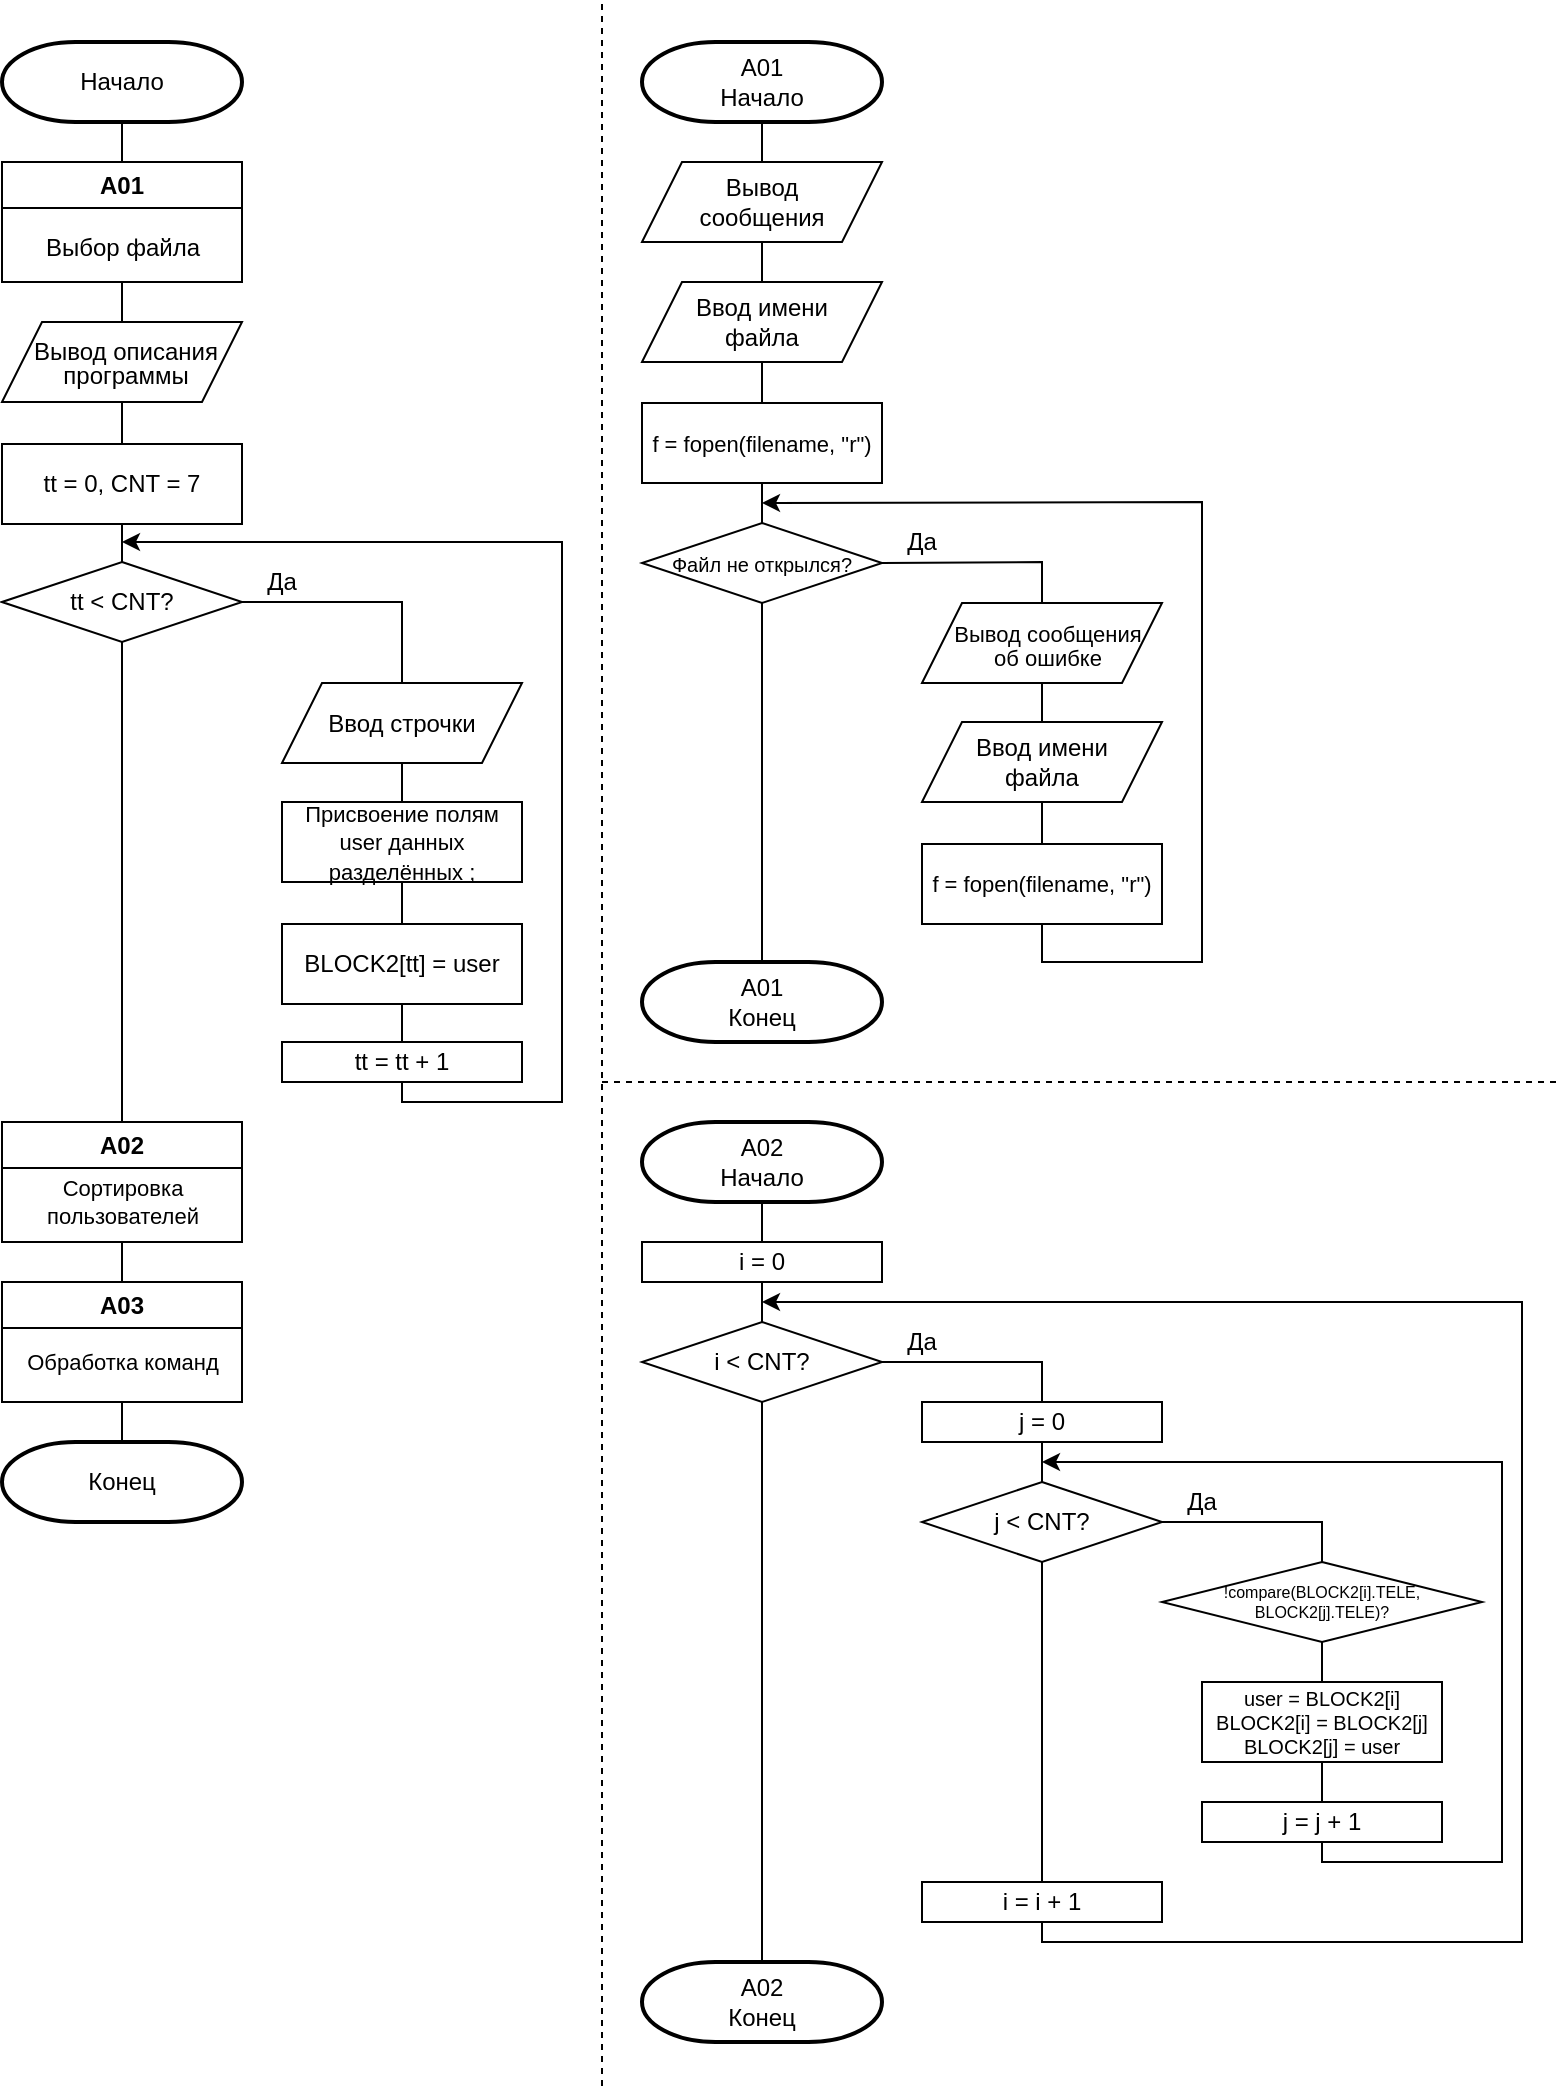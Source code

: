 <mxfile version="23.1.5" type="github" pages="2">
  <diagram id="C5RBs43oDa-KdzZeNtuy" name="Main+A01+A02">
    <mxGraphModel dx="1122" dy="656" grid="1" gridSize="10" guides="1" tooltips="1" connect="1" arrows="1" fold="1" page="1" pageScale="1" pageWidth="827" pageHeight="1169" math="0" shadow="0">
      <root>
        <mxCell id="WIyWlLk6GJQsqaUBKTNV-0" />
        <mxCell id="WIyWlLk6GJQsqaUBKTNV-1" parent="WIyWlLk6GJQsqaUBKTNV-0" />
        <mxCell id="7qvsYo9a1J3gUp_0PV7V-0" value="A01&lt;br&gt;Начало" style="strokeWidth=2;html=1;shape=mxgraph.flowchart.terminator;whiteSpace=wrap;" parent="WIyWlLk6GJQsqaUBKTNV-1" vertex="1">
          <mxGeometry x="360" y="40" width="120" height="40" as="geometry" />
        </mxCell>
        <mxCell id="7qvsYo9a1J3gUp_0PV7V-1" value="Ввод имени файла" style="shape=parallelogram;perimeter=parallelogramPerimeter;whiteSpace=wrap;html=1;fixedSize=1;spacingLeft=10;spacingRight=10;" parent="WIyWlLk6GJQsqaUBKTNV-1" vertex="1">
          <mxGeometry x="360" y="160" width="120" height="40" as="geometry" />
        </mxCell>
        <mxCell id="7qvsYo9a1J3gUp_0PV7V-2" value="f = fopen(filename, &quot;r&quot;)" style="rounded=0;whiteSpace=wrap;html=1;fontSize=11;" parent="WIyWlLk6GJQsqaUBKTNV-1" vertex="1">
          <mxGeometry x="360" y="220.5" width="120" height="40" as="geometry" />
        </mxCell>
        <mxCell id="7qvsYo9a1J3gUp_0PV7V-3" value="Файл не открылся?" style="strokeWidth=1;html=1;shape=mxgraph.flowchart.decision;whiteSpace=wrap;fontSize=10;" parent="WIyWlLk6GJQsqaUBKTNV-1" vertex="1">
          <mxGeometry x="360" y="280.5" width="120" height="40" as="geometry" />
        </mxCell>
        <mxCell id="7qvsYo9a1J3gUp_0PV7V-4" value="" style="endArrow=none;html=1;rounded=0;exitX=0.5;exitY=0;exitDx=0;exitDy=0;entryX=0.5;entryY=1;entryDx=0;entryDy=0;" parent="WIyWlLk6GJQsqaUBKTNV-1" source="7qvsYo9a1J3gUp_0PV7V-2" target="7qvsYo9a1J3gUp_0PV7V-1" edge="1">
          <mxGeometry width="50" height="50" relative="1" as="geometry">
            <mxPoint x="540" y="265" as="sourcePoint" />
            <mxPoint x="490" y="215" as="targetPoint" />
          </mxGeometry>
        </mxCell>
        <mxCell id="7qvsYo9a1J3gUp_0PV7V-5" value="" style="endArrow=none;html=1;rounded=0;entryX=0.5;entryY=1;entryDx=0;entryDy=0;exitX=0.5;exitY=0;exitDx=0;exitDy=0;exitPerimeter=0;" parent="WIyWlLk6GJQsqaUBKTNV-1" source="7qvsYo9a1J3gUp_0PV7V-3" target="7qvsYo9a1J3gUp_0PV7V-2" edge="1">
          <mxGeometry width="50" height="50" relative="1" as="geometry">
            <mxPoint x="520" y="315" as="sourcePoint" />
            <mxPoint x="520" y="275" as="targetPoint" />
          </mxGeometry>
        </mxCell>
        <mxCell id="7qvsYo9a1J3gUp_0PV7V-6" value="&lt;p style=&quot;line-height: 100%;&quot;&gt;&lt;font style=&quot;font-size: 11px;&quot;&gt;Вывод сообщения об ошибке&lt;/font&gt;&lt;/p&gt;" style="shape=parallelogram;perimeter=parallelogramPerimeter;whiteSpace=wrap;html=1;fixedSize=1;spacingLeft=14;spacingRight=8;" parent="WIyWlLk6GJQsqaUBKTNV-1" vertex="1">
          <mxGeometry x="500" y="320.5" width="120" height="40" as="geometry" />
        </mxCell>
        <mxCell id="7qvsYo9a1J3gUp_0PV7V-7" value="" style="endArrow=none;html=1;rounded=0;entryX=1;entryY=0.5;entryDx=0;entryDy=0;entryPerimeter=0;exitX=0.5;exitY=0;exitDx=0;exitDy=0;" parent="WIyWlLk6GJQsqaUBKTNV-1" source="7qvsYo9a1J3gUp_0PV7V-6" target="7qvsYo9a1J3gUp_0PV7V-3" edge="1">
          <mxGeometry width="50" height="50" relative="1" as="geometry">
            <mxPoint x="530" y="300.5" as="sourcePoint" />
            <mxPoint x="530" y="260.5" as="targetPoint" />
            <Array as="points">
              <mxPoint x="560" y="300" />
            </Array>
          </mxGeometry>
        </mxCell>
        <mxCell id="7qvsYo9a1J3gUp_0PV7V-8" value="Да" style="text;html=1;strokeColor=none;fillColor=none;align=center;verticalAlign=middle;whiteSpace=wrap;rounded=0;" parent="WIyWlLk6GJQsqaUBKTNV-1" vertex="1">
          <mxGeometry x="470" y="274.5" width="60" height="30" as="geometry" />
        </mxCell>
        <mxCell id="7qvsYo9a1J3gUp_0PV7V-9" value="Ввод имени файла" style="shape=parallelogram;perimeter=parallelogramPerimeter;whiteSpace=wrap;html=1;fixedSize=1;spacingLeft=10;spacingRight=10;" parent="WIyWlLk6GJQsqaUBKTNV-1" vertex="1">
          <mxGeometry x="500" y="380" width="120" height="40" as="geometry" />
        </mxCell>
        <mxCell id="7qvsYo9a1J3gUp_0PV7V-10" value="f = fopen(filename, &quot;r&quot;)" style="rounded=0;whiteSpace=wrap;html=1;fontSize=11;" parent="WIyWlLk6GJQsqaUBKTNV-1" vertex="1">
          <mxGeometry x="500" y="441" width="120" height="40" as="geometry" />
        </mxCell>
        <mxCell id="7qvsYo9a1J3gUp_0PV7V-11" value="" style="endArrow=none;html=1;rounded=0;entryX=0.5;entryY=1;entryDx=0;entryDy=0;exitX=0.5;exitY=0;exitDx=0;exitDy=0;" parent="WIyWlLk6GJQsqaUBKTNV-1" source="7qvsYo9a1J3gUp_0PV7V-10" target="7qvsYo9a1J3gUp_0PV7V-9" edge="1">
          <mxGeometry width="50" height="50" relative="1" as="geometry">
            <mxPoint x="680" y="450.5" as="sourcePoint" />
            <mxPoint x="680" y="410.5" as="targetPoint" />
          </mxGeometry>
        </mxCell>
        <mxCell id="7qvsYo9a1J3gUp_0PV7V-12" value="" style="endArrow=none;html=1;rounded=0;entryX=0.5;entryY=1;entryDx=0;entryDy=0;exitX=0.5;exitY=0;exitDx=0;exitDy=0;" parent="WIyWlLk6GJQsqaUBKTNV-1" source="7qvsYo9a1J3gUp_0PV7V-9" target="7qvsYo9a1J3gUp_0PV7V-6" edge="1">
          <mxGeometry width="50" height="50" relative="1" as="geometry">
            <mxPoint x="430" y="410.5" as="sourcePoint" />
            <mxPoint x="430" y="370.5" as="targetPoint" />
          </mxGeometry>
        </mxCell>
        <mxCell id="7qvsYo9a1J3gUp_0PV7V-13" value="" style="endArrow=none;html=1;rounded=0;entryX=0.5;entryY=1;entryDx=0;entryDy=0;startArrow=classic;startFill=1;" parent="WIyWlLk6GJQsqaUBKTNV-1" target="7qvsYo9a1J3gUp_0PV7V-10" edge="1">
          <mxGeometry width="50" height="50" relative="1" as="geometry">
            <mxPoint x="420" y="270.5" as="sourcePoint" />
            <mxPoint x="580" y="520.5" as="targetPoint" />
            <Array as="points">
              <mxPoint x="640" y="270" />
              <mxPoint x="640" y="500" />
              <mxPoint x="560" y="500" />
            </Array>
          </mxGeometry>
        </mxCell>
        <mxCell id="7qvsYo9a1J3gUp_0PV7V-14" value="Вывод сообщения" style="shape=parallelogram;perimeter=parallelogramPerimeter;whiteSpace=wrap;html=1;fixedSize=1;spacingLeft=10;spacingRight=10;" parent="WIyWlLk6GJQsqaUBKTNV-1" vertex="1">
          <mxGeometry x="360" y="100" width="120" height="40" as="geometry" />
        </mxCell>
        <mxCell id="7qvsYo9a1J3gUp_0PV7V-15" value="" style="endArrow=none;html=1;rounded=0;entryX=0.5;entryY=1;entryDx=0;entryDy=0;exitX=0.5;exitY=0;exitDx=0;exitDy=0;" parent="WIyWlLk6GJQsqaUBKTNV-1" source="7qvsYo9a1J3gUp_0PV7V-1" target="7qvsYo9a1J3gUp_0PV7V-14" edge="1">
          <mxGeometry width="50" height="50" relative="1" as="geometry">
            <mxPoint x="530" y="180" as="sourcePoint" />
            <mxPoint x="530" y="140" as="targetPoint" />
          </mxGeometry>
        </mxCell>
        <mxCell id="7qvsYo9a1J3gUp_0PV7V-16" value="" style="endArrow=none;html=1;rounded=0;entryX=0.5;entryY=1;entryDx=0;entryDy=0;entryPerimeter=0;exitX=0.5;exitY=0;exitDx=0;exitDy=0;" parent="WIyWlLk6GJQsqaUBKTNV-1" source="7qvsYo9a1J3gUp_0PV7V-14" target="7qvsYo9a1J3gUp_0PV7V-0" edge="1">
          <mxGeometry width="50" height="50" relative="1" as="geometry">
            <mxPoint x="270" y="140" as="sourcePoint" />
            <mxPoint x="270" y="100" as="targetPoint" />
          </mxGeometry>
        </mxCell>
        <mxCell id="7qvsYo9a1J3gUp_0PV7V-17" value="A01&lt;br&gt;Конец" style="strokeWidth=2;html=1;shape=mxgraph.flowchart.terminator;whiteSpace=wrap;" parent="WIyWlLk6GJQsqaUBKTNV-1" vertex="1">
          <mxGeometry x="360" y="500" width="120" height="40" as="geometry" />
        </mxCell>
        <mxCell id="7qvsYo9a1J3gUp_0PV7V-18" value="" style="endArrow=none;html=1;rounded=0;entryX=0.5;entryY=1;entryDx=0;entryDy=0;entryPerimeter=0;exitX=0.5;exitY=0;exitDx=0;exitDy=0;exitPerimeter=0;" parent="WIyWlLk6GJQsqaUBKTNV-1" source="7qvsYo9a1J3gUp_0PV7V-17" target="7qvsYo9a1J3gUp_0PV7V-3" edge="1">
          <mxGeometry width="50" height="50" relative="1" as="geometry">
            <mxPoint x="370" y="420" as="sourcePoint" />
            <mxPoint x="370" y="380" as="targetPoint" />
          </mxGeometry>
        </mxCell>
        <mxCell id="7qvsYo9a1J3gUp_0PV7V-19" value="Начало" style="strokeWidth=2;html=1;shape=mxgraph.flowchart.terminator;whiteSpace=wrap;" parent="WIyWlLk6GJQsqaUBKTNV-1" vertex="1">
          <mxGeometry x="40" y="40" width="120" height="40" as="geometry" />
        </mxCell>
        <mxCell id="7qvsYo9a1J3gUp_0PV7V-20" value="A01" style="swimlane;whiteSpace=wrap;html=1;" parent="WIyWlLk6GJQsqaUBKTNV-1" vertex="1">
          <mxGeometry x="40" y="100" width="120" height="60" as="geometry" />
        </mxCell>
        <mxCell id="7qvsYo9a1J3gUp_0PV7V-21" value="Выбор файла" style="text;html=1;align=center;verticalAlign=middle;resizable=0;points=[];autosize=1;strokeColor=none;fillColor=none;" parent="7qvsYo9a1J3gUp_0PV7V-20" vertex="1">
          <mxGeometry x="10" y="28" width="100" height="30" as="geometry" />
        </mxCell>
        <mxCell id="7qvsYo9a1J3gUp_0PV7V-22" value="&lt;p style=&quot;line-height: 100%;&quot;&gt;&lt;font style=&quot;font-size: 12px;&quot;&gt;Вывод описания программы&lt;/font&gt;&lt;/p&gt;" style="shape=parallelogram;perimeter=parallelogramPerimeter;whiteSpace=wrap;html=1;fixedSize=1;spacingLeft=4;" parent="WIyWlLk6GJQsqaUBKTNV-1" vertex="1">
          <mxGeometry x="40" y="180" width="120" height="40" as="geometry" />
        </mxCell>
        <mxCell id="7qvsYo9a1J3gUp_0PV7V-23" value="tt = 0, CNT = 7" style="rounded=0;whiteSpace=wrap;html=1;" parent="WIyWlLk6GJQsqaUBKTNV-1" vertex="1">
          <mxGeometry x="40" y="241" width="120" height="40" as="geometry" />
        </mxCell>
        <mxCell id="7qvsYo9a1J3gUp_0PV7V-24" value="tt &amp;lt; CNT?" style="strokeWidth=1;html=1;shape=mxgraph.flowchart.decision;whiteSpace=wrap;" parent="WIyWlLk6GJQsqaUBKTNV-1" vertex="1">
          <mxGeometry x="40" y="300" width="120" height="40" as="geometry" />
        </mxCell>
        <mxCell id="7qvsYo9a1J3gUp_0PV7V-25" value="Ввод строчки" style="shape=parallelogram;perimeter=parallelogramPerimeter;whiteSpace=wrap;html=1;fixedSize=1;" parent="WIyWlLk6GJQsqaUBKTNV-1" vertex="1">
          <mxGeometry x="180" y="360.5" width="120" height="40" as="geometry" />
        </mxCell>
        <mxCell id="7qvsYo9a1J3gUp_0PV7V-26" value="&lt;font style=&quot;font-size: 11px;&quot;&gt;Присвоение полям user данных разделённых ;&lt;/font&gt;" style="rounded=0;whiteSpace=wrap;html=1;" parent="WIyWlLk6GJQsqaUBKTNV-1" vertex="1">
          <mxGeometry x="180" y="420" width="120" height="40" as="geometry" />
        </mxCell>
        <mxCell id="7qvsYo9a1J3gUp_0PV7V-27" value="BLOCK2[tt] = user" style="rounded=0;whiteSpace=wrap;html=1;" parent="WIyWlLk6GJQsqaUBKTNV-1" vertex="1">
          <mxGeometry x="180" y="481" width="120" height="40" as="geometry" />
        </mxCell>
        <mxCell id="7qvsYo9a1J3gUp_0PV7V-28" value="A02" style="swimlane;whiteSpace=wrap;html=1;" parent="WIyWlLk6GJQsqaUBKTNV-1" vertex="1">
          <mxGeometry x="40" y="580" width="120" height="60" as="geometry" />
        </mxCell>
        <mxCell id="7qvsYo9a1J3gUp_0PV7V-29" value="Сортировка&lt;br&gt;пользователей" style="text;html=1;align=center;verticalAlign=middle;resizable=0;points=[];autosize=1;strokeColor=none;fillColor=none;fontSize=11;" parent="7qvsYo9a1J3gUp_0PV7V-28" vertex="1">
          <mxGeometry x="10" y="20" width="100" height="40" as="geometry" />
        </mxCell>
        <mxCell id="7qvsYo9a1J3gUp_0PV7V-30" value="A02&lt;br&gt;Начало" style="strokeWidth=2;html=1;shape=mxgraph.flowchart.terminator;whiteSpace=wrap;" parent="WIyWlLk6GJQsqaUBKTNV-1" vertex="1">
          <mxGeometry x="360" y="580" width="120" height="40" as="geometry" />
        </mxCell>
        <mxCell id="7qvsYo9a1J3gUp_0PV7V-31" value="i = 0" style="rounded=0;whiteSpace=wrap;html=1;" parent="WIyWlLk6GJQsqaUBKTNV-1" vertex="1">
          <mxGeometry x="360" y="640" width="120" height="20" as="geometry" />
        </mxCell>
        <mxCell id="7qvsYo9a1J3gUp_0PV7V-32" value="i &amp;lt; CNT?" style="strokeWidth=1;html=1;shape=mxgraph.flowchart.decision;whiteSpace=wrap;" parent="WIyWlLk6GJQsqaUBKTNV-1" vertex="1">
          <mxGeometry x="360" y="680" width="120" height="40" as="geometry" />
        </mxCell>
        <mxCell id="7qvsYo9a1J3gUp_0PV7V-33" value="j = 0" style="rounded=0;whiteSpace=wrap;html=1;" parent="WIyWlLk6GJQsqaUBKTNV-1" vertex="1">
          <mxGeometry x="500" y="720" width="120" height="20" as="geometry" />
        </mxCell>
        <mxCell id="7qvsYo9a1J3gUp_0PV7V-34" value="j &amp;lt; CNT?" style="strokeWidth=1;html=1;shape=mxgraph.flowchart.decision;whiteSpace=wrap;" parent="WIyWlLk6GJQsqaUBKTNV-1" vertex="1">
          <mxGeometry x="500" y="760" width="120" height="40" as="geometry" />
        </mxCell>
        <mxCell id="7qvsYo9a1J3gUp_0PV7V-35" value="!compare(BLOCK2[i].TELE, BLOCK2[j].TELE)?" style="strokeWidth=1;html=1;shape=mxgraph.flowchart.decision;whiteSpace=wrap;fontSize=8;" parent="WIyWlLk6GJQsqaUBKTNV-1" vertex="1">
          <mxGeometry x="620" y="800" width="160" height="40" as="geometry" />
        </mxCell>
        <mxCell id="7qvsYo9a1J3gUp_0PV7V-36" value="user = BLOCK2[i]&lt;br style=&quot;font-size: 10px;&quot;&gt;BLOCK2[i] = BLOCK2[j]&lt;br style=&quot;font-size: 10px;&quot;&gt;BLOCK2[j] = user" style="rounded=0;whiteSpace=wrap;html=1;fontSize=10;" parent="WIyWlLk6GJQsqaUBKTNV-1" vertex="1">
          <mxGeometry x="640" y="860" width="120" height="40" as="geometry" />
        </mxCell>
        <mxCell id="7qvsYo9a1J3gUp_0PV7V-37" value="A02&lt;br&gt;Конец" style="strokeWidth=2;html=1;shape=mxgraph.flowchart.terminator;whiteSpace=wrap;" parent="WIyWlLk6GJQsqaUBKTNV-1" vertex="1">
          <mxGeometry x="360" y="1000" width="120" height="40" as="geometry" />
        </mxCell>
        <mxCell id="7qvsYo9a1J3gUp_0PV7V-38" value="" style="endArrow=none;html=1;rounded=0;entryX=0.5;entryY=1;entryDx=0;entryDy=0;entryPerimeter=0;exitX=0.5;exitY=0;exitDx=0;exitDy=0;" parent="WIyWlLk6GJQsqaUBKTNV-1" source="7qvsYo9a1J3gUp_0PV7V-31" target="7qvsYo9a1J3gUp_0PV7V-30" edge="1">
          <mxGeometry width="50" height="50" relative="1" as="geometry">
            <mxPoint x="260" y="800" as="sourcePoint" />
            <mxPoint x="260" y="760" as="targetPoint" />
          </mxGeometry>
        </mxCell>
        <mxCell id="7qvsYo9a1J3gUp_0PV7V-39" value="" style="endArrow=none;html=1;rounded=0;entryX=0.5;entryY=1;entryDx=0;entryDy=0;exitX=0.5;exitY=0;exitDx=0;exitDy=0;exitPerimeter=0;" parent="WIyWlLk6GJQsqaUBKTNV-1" source="7qvsYo9a1J3gUp_0PV7V-32" target="7qvsYo9a1J3gUp_0PV7V-31" edge="1">
          <mxGeometry width="50" height="50" relative="1" as="geometry">
            <mxPoint x="470" y="710" as="sourcePoint" />
            <mxPoint x="470" y="670" as="targetPoint" />
          </mxGeometry>
        </mxCell>
        <mxCell id="7qvsYo9a1J3gUp_0PV7V-40" value="" style="endArrow=none;html=1;rounded=0;entryX=1;entryY=0.5;entryDx=0;entryDy=0;entryPerimeter=0;exitX=0.5;exitY=0;exitDx=0;exitDy=0;" parent="WIyWlLk6GJQsqaUBKTNV-1" source="7qvsYo9a1J3gUp_0PV7V-33" target="7qvsYo9a1J3gUp_0PV7V-32" edge="1">
          <mxGeometry width="50" height="50" relative="1" as="geometry">
            <mxPoint x="380" y="830" as="sourcePoint" />
            <mxPoint x="380" y="790" as="targetPoint" />
            <Array as="points">
              <mxPoint x="560" y="700" />
            </Array>
          </mxGeometry>
        </mxCell>
        <mxCell id="7qvsYo9a1J3gUp_0PV7V-41" value="" style="endArrow=none;html=1;rounded=0;entryX=0.5;entryY=1;entryDx=0;entryDy=0;entryPerimeter=0;exitX=0.5;exitY=0;exitDx=0;exitDy=0;exitPerimeter=0;" parent="WIyWlLk6GJQsqaUBKTNV-1" source="7qvsYo9a1J3gUp_0PV7V-37" target="7qvsYo9a1J3gUp_0PV7V-32" edge="1">
          <mxGeometry width="50" height="50" relative="1" as="geometry">
            <mxPoint x="400" y="850" as="sourcePoint" />
            <mxPoint x="400" y="810" as="targetPoint" />
          </mxGeometry>
        </mxCell>
        <mxCell id="7qvsYo9a1J3gUp_0PV7V-42" value="" style="endArrow=none;html=1;rounded=0;entryX=0.5;entryY=1;entryDx=0;entryDy=0;exitX=0.5;exitY=0;exitDx=0;exitDy=0;exitPerimeter=0;" parent="WIyWlLk6GJQsqaUBKTNV-1" source="7qvsYo9a1J3gUp_0PV7V-34" target="7qvsYo9a1J3gUp_0PV7V-33" edge="1">
          <mxGeometry width="50" height="50" relative="1" as="geometry">
            <mxPoint x="530" y="900" as="sourcePoint" />
            <mxPoint x="530" y="860" as="targetPoint" />
          </mxGeometry>
        </mxCell>
        <mxCell id="7qvsYo9a1J3gUp_0PV7V-43" value="" style="endArrow=none;html=1;rounded=0;entryX=1;entryY=0.5;entryDx=0;entryDy=0;entryPerimeter=0;exitX=0.5;exitY=0;exitDx=0;exitDy=0;exitPerimeter=0;" parent="WIyWlLk6GJQsqaUBKTNV-1" source="7qvsYo9a1J3gUp_0PV7V-35" target="7qvsYo9a1J3gUp_0PV7V-34" edge="1">
          <mxGeometry width="50" height="50" relative="1" as="geometry">
            <mxPoint x="560" y="900" as="sourcePoint" />
            <mxPoint x="560" y="860" as="targetPoint" />
            <Array as="points">
              <mxPoint x="700" y="780" />
            </Array>
          </mxGeometry>
        </mxCell>
        <mxCell id="7qvsYo9a1J3gUp_0PV7V-44" value="j = j + 1" style="rounded=0;whiteSpace=wrap;html=1;" parent="WIyWlLk6GJQsqaUBKTNV-1" vertex="1">
          <mxGeometry x="640" y="920" width="120" height="20" as="geometry" />
        </mxCell>
        <mxCell id="7qvsYo9a1J3gUp_0PV7V-45" value="i = i + 1" style="rounded=0;whiteSpace=wrap;html=1;" parent="WIyWlLk6GJQsqaUBKTNV-1" vertex="1">
          <mxGeometry x="500" y="960" width="120" height="20" as="geometry" />
        </mxCell>
        <mxCell id="7qvsYo9a1J3gUp_0PV7V-46" value="" style="endArrow=none;html=1;rounded=0;entryX=0.5;entryY=1;entryDx=0;entryDy=0;entryPerimeter=0;exitX=0.5;exitY=0;exitDx=0;exitDy=0;" parent="WIyWlLk6GJQsqaUBKTNV-1" source="7qvsYo9a1J3gUp_0PV7V-45" target="7qvsYo9a1J3gUp_0PV7V-34" edge="1">
          <mxGeometry width="50" height="50" relative="1" as="geometry">
            <mxPoint x="530" y="880" as="sourcePoint" />
            <mxPoint x="530" y="840" as="targetPoint" />
          </mxGeometry>
        </mxCell>
        <mxCell id="7qvsYo9a1J3gUp_0PV7V-47" value="" style="endArrow=none;html=1;rounded=0;entryX=0.5;entryY=1;entryDx=0;entryDy=0;entryPerimeter=0;exitX=0.5;exitY=0;exitDx=0;exitDy=0;" parent="WIyWlLk6GJQsqaUBKTNV-1" source="7qvsYo9a1J3gUp_0PV7V-36" target="7qvsYo9a1J3gUp_0PV7V-35" edge="1">
          <mxGeometry width="50" height="50" relative="1" as="geometry">
            <mxPoint x="590" y="920" as="sourcePoint" />
            <mxPoint x="590" y="880" as="targetPoint" />
          </mxGeometry>
        </mxCell>
        <mxCell id="7qvsYo9a1J3gUp_0PV7V-48" value="" style="endArrow=none;html=1;rounded=0;entryX=0.5;entryY=1;entryDx=0;entryDy=0;exitX=0.5;exitY=0;exitDx=0;exitDy=0;" parent="WIyWlLk6GJQsqaUBKTNV-1" source="7qvsYo9a1J3gUp_0PV7V-44" target="7qvsYo9a1J3gUp_0PV7V-36" edge="1">
          <mxGeometry width="50" height="50" relative="1" as="geometry">
            <mxPoint x="600" y="950" as="sourcePoint" />
            <mxPoint x="600" y="910" as="targetPoint" />
          </mxGeometry>
        </mxCell>
        <mxCell id="7qvsYo9a1J3gUp_0PV7V-49" value="" style="endArrow=none;html=1;rounded=0;entryX=0.5;entryY=1;entryDx=0;entryDy=0;endFill=0;startArrow=classic;startFill=1;" parent="WIyWlLk6GJQsqaUBKTNV-1" target="7qvsYo9a1J3gUp_0PV7V-45" edge="1">
          <mxGeometry width="50" height="50" relative="1" as="geometry">
            <mxPoint x="420" y="670" as="sourcePoint" />
            <mxPoint x="570" y="1010" as="targetPoint" />
            <Array as="points">
              <mxPoint x="800" y="670" />
              <mxPoint x="800" y="990" />
              <mxPoint x="560" y="990" />
            </Array>
          </mxGeometry>
        </mxCell>
        <mxCell id="7qvsYo9a1J3gUp_0PV7V-50" value="" style="endArrow=none;html=1;rounded=0;entryX=0.5;entryY=1;entryDx=0;entryDy=0;startArrow=classic;startFill=1;" parent="WIyWlLk6GJQsqaUBKTNV-1" target="7qvsYo9a1J3gUp_0PV7V-44" edge="1">
          <mxGeometry width="50" height="50" relative="1" as="geometry">
            <mxPoint x="560" y="750" as="sourcePoint" />
            <mxPoint x="700" y="960" as="targetPoint" />
            <Array as="points">
              <mxPoint x="790" y="750" />
              <mxPoint x="790" y="950" />
              <mxPoint x="700" y="950" />
            </Array>
          </mxGeometry>
        </mxCell>
        <mxCell id="7qvsYo9a1J3gUp_0PV7V-51" value="tt = tt + 1" style="rounded=0;whiteSpace=wrap;html=1;" parent="WIyWlLk6GJQsqaUBKTNV-1" vertex="1">
          <mxGeometry x="180" y="540" width="120" height="20" as="geometry" />
        </mxCell>
        <mxCell id="7qvsYo9a1J3gUp_0PV7V-52" value="" style="endArrow=none;html=1;rounded=0;entryX=0.5;entryY=1;entryDx=0;entryDy=0;startArrow=classic;startFill=1;" parent="WIyWlLk6GJQsqaUBKTNV-1" target="7qvsYo9a1J3gUp_0PV7V-51" edge="1">
          <mxGeometry width="50" height="50" relative="1" as="geometry">
            <mxPoint x="100" y="290" as="sourcePoint" />
            <mxPoint x="210" y="610" as="targetPoint" />
            <Array as="points">
              <mxPoint x="320" y="290" />
              <mxPoint x="320" y="570" />
              <mxPoint x="240" y="570" />
            </Array>
          </mxGeometry>
        </mxCell>
        <mxCell id="7qvsYo9a1J3gUp_0PV7V-53" value="" style="endArrow=none;html=1;rounded=0;entryX=0.5;entryY=1;entryDx=0;entryDy=0;exitX=0.5;exitY=0;exitDx=0;exitDy=0;exitPerimeter=0;" parent="WIyWlLk6GJQsqaUBKTNV-1" source="7qvsYo9a1J3gUp_0PV7V-24" target="7qvsYo9a1J3gUp_0PV7V-23" edge="1">
          <mxGeometry width="50" height="50" relative="1" as="geometry">
            <mxPoint x="100" y="300" as="sourcePoint" />
            <mxPoint x="90" y="390" as="targetPoint" />
          </mxGeometry>
        </mxCell>
        <mxCell id="7qvsYo9a1J3gUp_0PV7V-54" value="" style="endArrow=none;html=1;rounded=0;entryX=0.5;entryY=1;entryDx=0;entryDy=0;entryPerimeter=0;exitX=0.5;exitY=0;exitDx=0;exitDy=0;" parent="WIyWlLk6GJQsqaUBKTNV-1" source="7qvsYo9a1J3gUp_0PV7V-28" target="7qvsYo9a1J3gUp_0PV7V-24" edge="1">
          <mxGeometry width="50" height="50" relative="1" as="geometry">
            <mxPoint x="130" y="460" as="sourcePoint" />
            <mxPoint x="130" y="420" as="targetPoint" />
          </mxGeometry>
        </mxCell>
        <mxCell id="7qvsYo9a1J3gUp_0PV7V-55" value="" style="endArrow=none;html=1;rounded=0;entryX=1;entryY=0.5;entryDx=0;entryDy=0;entryPerimeter=0;exitX=0.5;exitY=0;exitDx=0;exitDy=0;" parent="WIyWlLk6GJQsqaUBKTNV-1" source="7qvsYo9a1J3gUp_0PV7V-25" target="7qvsYo9a1J3gUp_0PV7V-24" edge="1">
          <mxGeometry width="50" height="50" relative="1" as="geometry">
            <mxPoint x="240" y="360" as="sourcePoint" />
            <mxPoint x="130" y="380" as="targetPoint" />
            <Array as="points">
              <mxPoint x="240" y="320" />
            </Array>
          </mxGeometry>
        </mxCell>
        <mxCell id="7qvsYo9a1J3gUp_0PV7V-56" value="" style="endArrow=none;html=1;rounded=0;entryX=0.5;entryY=1;entryDx=0;entryDy=0;exitX=0.5;exitY=0;exitDx=0;exitDy=0;" parent="WIyWlLk6GJQsqaUBKTNV-1" source="7qvsYo9a1J3gUp_0PV7V-26" target="7qvsYo9a1J3gUp_0PV7V-25" edge="1">
          <mxGeometry width="50" height="50" relative="1" as="geometry">
            <mxPoint x="130" y="460" as="sourcePoint" />
            <mxPoint x="130" y="420" as="targetPoint" />
          </mxGeometry>
        </mxCell>
        <mxCell id="7qvsYo9a1J3gUp_0PV7V-57" value="" style="endArrow=none;html=1;rounded=0;entryX=0.5;entryY=1;entryDx=0;entryDy=0;exitX=0.5;exitY=0;exitDx=0;exitDy=0;" parent="WIyWlLk6GJQsqaUBKTNV-1" source="7qvsYo9a1J3gUp_0PV7V-27" target="7qvsYo9a1J3gUp_0PV7V-26" edge="1">
          <mxGeometry width="50" height="50" relative="1" as="geometry">
            <mxPoint x="140" y="520" as="sourcePoint" />
            <mxPoint x="140" y="480" as="targetPoint" />
          </mxGeometry>
        </mxCell>
        <mxCell id="7qvsYo9a1J3gUp_0PV7V-58" value="" style="endArrow=none;html=1;rounded=0;entryX=0.5;entryY=1;entryDx=0;entryDy=0;exitX=0.5;exitY=0;exitDx=0;exitDy=0;" parent="WIyWlLk6GJQsqaUBKTNV-1" source="7qvsYo9a1J3gUp_0PV7V-51" target="7qvsYo9a1J3gUp_0PV7V-27" edge="1">
          <mxGeometry width="50" height="50" relative="1" as="geometry">
            <mxPoint x="140" y="540" as="sourcePoint" />
            <mxPoint x="140" y="500" as="targetPoint" />
          </mxGeometry>
        </mxCell>
        <mxCell id="7qvsYo9a1J3gUp_0PV7V-59" value="" style="endArrow=none;html=1;rounded=0;entryX=0.5;entryY=1;entryDx=0;entryDy=0;entryPerimeter=0;exitX=0.5;exitY=0;exitDx=0;exitDy=0;" parent="WIyWlLk6GJQsqaUBKTNV-1" source="7qvsYo9a1J3gUp_0PV7V-20" target="7qvsYo9a1J3gUp_0PV7V-19" edge="1">
          <mxGeometry width="50" height="50" relative="1" as="geometry">
            <mxPoint x="190" y="150" as="sourcePoint" />
            <mxPoint x="190" y="110" as="targetPoint" />
          </mxGeometry>
        </mxCell>
        <mxCell id="7qvsYo9a1J3gUp_0PV7V-60" value="" style="endArrow=none;html=1;rounded=0;entryX=0.5;entryY=1;entryDx=0;entryDy=0;exitX=0.5;exitY=0;exitDx=0;exitDy=0;" parent="WIyWlLk6GJQsqaUBKTNV-1" source="7qvsYo9a1J3gUp_0PV7V-22" target="7qvsYo9a1J3gUp_0PV7V-20" edge="1">
          <mxGeometry width="50" height="50" relative="1" as="geometry">
            <mxPoint x="230" y="200" as="sourcePoint" />
            <mxPoint x="230" y="160" as="targetPoint" />
          </mxGeometry>
        </mxCell>
        <mxCell id="7qvsYo9a1J3gUp_0PV7V-61" value="" style="endArrow=none;html=1;rounded=0;entryX=0.5;entryY=1;entryDx=0;entryDy=0;exitX=0.5;exitY=0;exitDx=0;exitDy=0;" parent="WIyWlLk6GJQsqaUBKTNV-1" source="7qvsYo9a1J3gUp_0PV7V-23" target="7qvsYo9a1J3gUp_0PV7V-22" edge="1">
          <mxGeometry width="50" height="50" relative="1" as="geometry">
            <mxPoint x="210" y="270" as="sourcePoint" />
            <mxPoint x="210" y="230" as="targetPoint" />
          </mxGeometry>
        </mxCell>
        <mxCell id="7qvsYo9a1J3gUp_0PV7V-62" value="" style="endArrow=none;dashed=1;html=1;rounded=0;" parent="WIyWlLk6GJQsqaUBKTNV-1" edge="1">
          <mxGeometry width="50" height="50" relative="1" as="geometry">
            <mxPoint x="340" y="1062" as="sourcePoint" />
            <mxPoint x="340" y="20" as="targetPoint" />
          </mxGeometry>
        </mxCell>
        <mxCell id="7qvsYo9a1J3gUp_0PV7V-63" value="" style="endArrow=none;dashed=1;html=1;rounded=0;" parent="WIyWlLk6GJQsqaUBKTNV-1" edge="1">
          <mxGeometry width="50" height="50" relative="1" as="geometry">
            <mxPoint x="340" y="560" as="sourcePoint" />
            <mxPoint x="820" y="560" as="targetPoint" />
          </mxGeometry>
        </mxCell>
        <mxCell id="EEf2OMbrJpva4s-wO34Z-1" value="A03" style="swimlane;whiteSpace=wrap;html=1;" vertex="1" parent="WIyWlLk6GJQsqaUBKTNV-1">
          <mxGeometry x="40" y="660" width="120" height="60" as="geometry" />
        </mxCell>
        <mxCell id="EEf2OMbrJpva4s-wO34Z-2" value="Обработка команд" style="text;html=1;align=center;verticalAlign=middle;resizable=0;points=[];autosize=1;strokeColor=none;fillColor=none;fontSize=11;" vertex="1" parent="EEf2OMbrJpva4s-wO34Z-1">
          <mxGeometry y="25" width="120" height="30" as="geometry" />
        </mxCell>
        <mxCell id="EEf2OMbrJpva4s-wO34Z-3" value="Конец" style="strokeWidth=2;html=1;shape=mxgraph.flowchart.terminator;whiteSpace=wrap;" vertex="1" parent="WIyWlLk6GJQsqaUBKTNV-1">
          <mxGeometry x="40" y="740" width="120" height="40" as="geometry" />
        </mxCell>
        <mxCell id="EEf2OMbrJpva4s-wO34Z-4" value="" style="endArrow=none;html=1;rounded=0;exitX=0.5;exitY=0;exitDx=0;exitDy=0;" edge="1" parent="WIyWlLk6GJQsqaUBKTNV-1" source="EEf2OMbrJpva4s-wO34Z-1">
          <mxGeometry width="50" height="50" relative="1" as="geometry">
            <mxPoint x="190" y="690" as="sourcePoint" />
            <mxPoint x="100" y="640" as="targetPoint" />
          </mxGeometry>
        </mxCell>
        <mxCell id="EEf2OMbrJpva4s-wO34Z-5" value="" style="endArrow=none;html=1;rounded=0;entryX=0.5;entryY=1;entryDx=0;entryDy=0;exitX=0.5;exitY=0;exitDx=0;exitDy=0;exitPerimeter=0;" edge="1" parent="WIyWlLk6GJQsqaUBKTNV-1" source="EEf2OMbrJpva4s-wO34Z-3" target="EEf2OMbrJpva4s-wO34Z-1">
          <mxGeometry width="50" height="50" relative="1" as="geometry">
            <mxPoint x="170" y="780" as="sourcePoint" />
            <mxPoint x="170" y="740" as="targetPoint" />
          </mxGeometry>
        </mxCell>
        <mxCell id="zsKzovwFBKmuzfsrnXox-0" value="Да" style="text;html=1;strokeColor=none;fillColor=none;align=center;verticalAlign=middle;whiteSpace=wrap;rounded=0;" vertex="1" parent="WIyWlLk6GJQsqaUBKTNV-1">
          <mxGeometry x="150" y="295" width="60" height="30" as="geometry" />
        </mxCell>
        <mxCell id="zsKzovwFBKmuzfsrnXox-1" value="Да" style="text;html=1;strokeColor=none;fillColor=none;align=center;verticalAlign=middle;whiteSpace=wrap;rounded=0;" vertex="1" parent="WIyWlLk6GJQsqaUBKTNV-1">
          <mxGeometry x="470" y="675" width="60" height="30" as="geometry" />
        </mxCell>
        <mxCell id="zsKzovwFBKmuzfsrnXox-2" value="Да" style="text;html=1;strokeColor=none;fillColor=none;align=center;verticalAlign=middle;whiteSpace=wrap;rounded=0;" vertex="1" parent="WIyWlLk6GJQsqaUBKTNV-1">
          <mxGeometry x="610" y="755" width="60" height="30" as="geometry" />
        </mxCell>
      </root>
    </mxGraphModel>
  </diagram>
  <diagram id="xtaXfTVCIu_tQiO4AQqr" name="A03">
    <mxGraphModel dx="954" dy="558" grid="1" gridSize="10" guides="1" tooltips="1" connect="1" arrows="1" fold="1" page="1" pageScale="1" pageWidth="827" pageHeight="1169" math="0" shadow="0">
      <root>
        <mxCell id="0" />
        <mxCell id="1" parent="0" />
        <mxCell id="qauYNuuBfUEjD-ZvdPVe-2" value="A03&lt;br&gt;Начало" style="strokeWidth=2;html=1;shape=mxgraph.flowchart.terminator;whiteSpace=wrap;" vertex="1" parent="1">
          <mxGeometry x="40" y="40" width="120" height="40" as="geometry" />
        </mxCell>
        <mxCell id="qauYNuuBfUEjD-ZvdPVe-3" value="Ввод строчки str" style="shape=parallelogram;perimeter=parallelogramPerimeter;whiteSpace=wrap;html=1;fixedSize=1;" vertex="1" parent="1">
          <mxGeometry x="40" y="100" width="120" height="40" as="geometry" />
        </mxCell>
        <mxCell id="_WEL3PGWvSBIzjErbhoq-1" value="str равно &quot;!print&quot;?" style="strokeWidth=1;html=1;shape=mxgraph.flowchart.decision;whiteSpace=wrap;fontSize=11;" vertex="1" parent="1">
          <mxGeometry x="40" y="160" width="120" height="40" as="geometry" />
        </mxCell>
        <mxCell id="_WEL3PGWvSBIzjErbhoq-2" value="str равно &quot;!end&quot;?" style="strokeWidth=1;html=1;shape=mxgraph.flowchart.decision;whiteSpace=wrap;fontSize=11;" vertex="1" parent="1">
          <mxGeometry x="40" y="260" width="120" height="40" as="geometry" />
        </mxCell>
        <mxCell id="yCqCGrPUv-zej8cG2yy0-1" value="Вывод таблички" style="shape=parallelogram;perimeter=parallelogramPerimeter;whiteSpace=wrap;html=1;fixedSize=1;" vertex="1" parent="1">
          <mxGeometry x="160" y="200" width="120" height="40" as="geometry" />
        </mxCell>
        <mxCell id="yCqCGrPUv-zej8cG2yy0-2" value="&lt;font style=&quot;font-size: 11px;&quot;&gt;Вывод &quot;Goodbye!&quot;&lt;/font&gt;" style="shape=parallelogram;perimeter=parallelogramPerimeter;whiteSpace=wrap;html=1;fixedSize=1;" vertex="1" parent="1">
          <mxGeometry x="160" y="300" width="120" height="40" as="geometry" />
        </mxCell>
        <mxCell id="iFZF8vocMwKQMirpjZi5-1" value="i = 0" style="rounded=0;whiteSpace=wrap;html=1;" vertex="1" parent="1">
          <mxGeometry x="40" y="360" width="120" height="20" as="geometry" />
        </mxCell>
        <mxCell id="iFZF8vocMwKQMirpjZi5-2" value="i &amp;lt; CNT + 1?" style="strokeWidth=1;html=1;shape=mxgraph.flowchart.decision;whiteSpace=wrap;" vertex="1" parent="1">
          <mxGeometry x="40" y="400" width="120" height="40" as="geometry" />
        </mxCell>
        <mxCell id="iFZF8vocMwKQMirpjZi5-3" value="i == CNT?" style="strokeWidth=1;html=1;shape=mxgraph.flowchart.decision;whiteSpace=wrap;" vertex="1" parent="1">
          <mxGeometry x="160" y="440" width="120" height="40" as="geometry" />
        </mxCell>
        <mxCell id="iFZF8vocMwKQMirpjZi5-4" value="Вывод&amp;nbsp;&quot;Not found!&quot;" style="shape=parallelogram;perimeter=parallelogramPerimeter;whiteSpace=wrap;html=1;fixedSize=1;fontSize=11;" vertex="1" parent="1">
          <mxGeometry x="280" y="480" width="120" height="40" as="geometry" />
        </mxCell>
        <mxCell id="iFZF8vocMwKQMirpjZi5-5" value="str равно i-ому имени в таблице?" style="strokeWidth=1;html=1;shape=mxgraph.flowchart.decision;whiteSpace=wrap;fontSize=10;spacingTop=6;" vertex="1" parent="1">
          <mxGeometry x="150" y="535" width="140" height="50" as="geometry" />
        </mxCell>
        <mxCell id="iFZF8vocMwKQMirpjZi5-6" value="Вывод информации&lt;br&gt;о пользователе" style="shape=parallelogram;perimeter=parallelogramPerimeter;whiteSpace=wrap;html=1;fixedSize=1;fontSize=10;spacingLeft=7;" vertex="1" parent="1">
          <mxGeometry x="280" y="600" width="120" height="40" as="geometry" />
        </mxCell>
        <mxCell id="yIAjgO_8ghx0LrlB_Cwt-1" value="i = CNT + 1" style="rounded=0;whiteSpace=wrap;html=1;" vertex="1" parent="1">
          <mxGeometry x="280" y="660" width="120" height="20" as="geometry" />
        </mxCell>
        <mxCell id="yIAjgO_8ghx0LrlB_Cwt-2" value="i = i + 1" style="rounded=0;whiteSpace=wrap;html=1;" vertex="1" parent="1">
          <mxGeometry x="160" y="700" width="120" height="20" as="geometry" />
        </mxCell>
        <mxCell id="yIAjgO_8ghx0LrlB_Cwt-3" value="str не равна &quot;!end&quot;?" style="strokeWidth=1;html=1;shape=mxgraph.flowchart.decision;whiteSpace=wrap;fontSize=10;" vertex="1" parent="1">
          <mxGeometry x="40" y="760" width="120" height="40" as="geometry" />
        </mxCell>
        <mxCell id="yIAjgO_8ghx0LrlB_Cwt-4" value="A03&lt;br&gt;Конец" style="strokeWidth=2;html=1;shape=mxgraph.flowchart.terminator;whiteSpace=wrap;" vertex="1" parent="1">
          <mxGeometry x="40" y="820" width="120" height="40" as="geometry" />
        </mxCell>
        <mxCell id="yIAjgO_8ghx0LrlB_Cwt-5" value="" style="endArrow=none;html=1;rounded=0;entryX=0.5;entryY=1;entryDx=0;entryDy=0;entryPerimeter=0;exitX=0.5;exitY=0;exitDx=0;exitDy=0;" edge="1" parent="1" source="qauYNuuBfUEjD-ZvdPVe-3" target="qauYNuuBfUEjD-ZvdPVe-2">
          <mxGeometry width="50" height="50" relative="1" as="geometry">
            <mxPoint x="240" y="130" as="sourcePoint" />
            <mxPoint x="240" y="90" as="targetPoint" />
          </mxGeometry>
        </mxCell>
        <mxCell id="yIAjgO_8ghx0LrlB_Cwt-6" value="" style="endArrow=none;html=1;rounded=0;entryX=0.5;entryY=1;entryDx=0;entryDy=0;exitX=0.5;exitY=0;exitDx=0;exitDy=0;exitPerimeter=0;" edge="1" parent="1" source="_WEL3PGWvSBIzjErbhoq-1" target="qauYNuuBfUEjD-ZvdPVe-3">
          <mxGeometry width="50" height="50" relative="1" as="geometry">
            <mxPoint x="170" y="170" as="sourcePoint" />
            <mxPoint x="170" y="130" as="targetPoint" />
          </mxGeometry>
        </mxCell>
        <mxCell id="yIAjgO_8ghx0LrlB_Cwt-7" value="" style="endArrow=none;html=1;rounded=0;entryX=1;entryY=0.5;entryDx=0;entryDy=0;entryPerimeter=0;exitX=0.5;exitY=0;exitDx=0;exitDy=0;" edge="1" parent="1" source="yCqCGrPUv-zej8cG2yy0-1" target="_WEL3PGWvSBIzjErbhoq-1">
          <mxGeometry width="50" height="50" relative="1" as="geometry">
            <mxPoint x="230" y="180" as="sourcePoint" />
            <mxPoint x="230" y="140" as="targetPoint" />
            <Array as="points">
              <mxPoint x="220" y="180" />
            </Array>
          </mxGeometry>
        </mxCell>
        <mxCell id="yIAjgO_8ghx0LrlB_Cwt-8" value="" style="endArrow=none;html=1;rounded=0;entryX=0.5;entryY=1;entryDx=0;entryDy=0;entryPerimeter=0;exitX=0.5;exitY=0;exitDx=0;exitDy=0;exitPerimeter=0;" edge="1" parent="1" source="_WEL3PGWvSBIzjErbhoq-2" target="_WEL3PGWvSBIzjErbhoq-1">
          <mxGeometry width="50" height="50" relative="1" as="geometry">
            <mxPoint x="70" y="260" as="sourcePoint" />
            <mxPoint x="70" y="220" as="targetPoint" />
          </mxGeometry>
        </mxCell>
        <mxCell id="yIAjgO_8ghx0LrlB_Cwt-9" value="" style="endArrow=none;html=1;rounded=0;entryX=0.5;entryY=1;entryDx=0;entryDy=0;entryPerimeter=0;exitX=0.5;exitY=0;exitDx=0;exitDy=0;exitPerimeter=0;" edge="1" parent="1" source="yIAjgO_8ghx0LrlB_Cwt-3" target="iFZF8vocMwKQMirpjZi5-2">
          <mxGeometry width="50" height="50" relative="1" as="geometry">
            <mxPoint x="80" y="710" as="sourcePoint" />
            <mxPoint x="80" y="670" as="targetPoint" />
          </mxGeometry>
        </mxCell>
        <mxCell id="yIAjgO_8ghx0LrlB_Cwt-10" value="" style="endArrow=none;html=1;rounded=0;entryX=1;entryY=0.5;entryDx=0;entryDy=0;entryPerimeter=0;startArrow=classic;startFill=1;" edge="1" parent="1" target="yIAjgO_8ghx0LrlB_Cwt-3">
          <mxGeometry width="50" height="50" relative="1" as="geometry">
            <mxPoint x="100" y="90" as="sourcePoint" />
            <mxPoint x="210" y="810" as="targetPoint" />
            <Array as="points">
              <mxPoint x="460" y="90" />
              <mxPoint x="460" y="780" />
            </Array>
          </mxGeometry>
        </mxCell>
        <mxCell id="yIAjgO_8ghx0LrlB_Cwt-11" value="" style="endArrow=none;html=1;rounded=0;entryX=0.5;entryY=1;entryDx=0;entryDy=0;" edge="1" parent="1" target="yCqCGrPUv-zej8cG2yy0-2">
          <mxGeometry width="50" height="50" relative="1" as="geometry">
            <mxPoint x="100" y="750" as="sourcePoint" />
            <mxPoint x="390" y="390" as="targetPoint" />
            <Array as="points">
              <mxPoint x="440" y="750" />
              <mxPoint x="440" y="360" />
              <mxPoint x="220" y="360" />
            </Array>
          </mxGeometry>
        </mxCell>
        <mxCell id="yIAjgO_8ghx0LrlB_Cwt-12" value="" style="endArrow=none;html=1;rounded=0;entryX=1;entryY=0.5;entryDx=0;entryDy=0;entryPerimeter=0;exitX=0.5;exitY=0;exitDx=0;exitDy=0;exitPerimeter=0;" edge="1" parent="1" source="iFZF8vocMwKQMirpjZi5-3" target="iFZF8vocMwKQMirpjZi5-2">
          <mxGeometry width="50" height="50" relative="1" as="geometry">
            <mxPoint x="140" y="530" as="sourcePoint" />
            <mxPoint x="140" y="490" as="targetPoint" />
            <Array as="points">
              <mxPoint x="220" y="420" />
            </Array>
          </mxGeometry>
        </mxCell>
        <mxCell id="yIAjgO_8ghx0LrlB_Cwt-13" value="" style="endArrow=none;html=1;rounded=0;entryX=1;entryY=0.5;entryDx=0;entryDy=0;entryPerimeter=0;exitX=0.5;exitY=0;exitDx=0;exitDy=0;" edge="1" parent="1" source="iFZF8vocMwKQMirpjZi5-4" target="iFZF8vocMwKQMirpjZi5-3">
          <mxGeometry width="50" height="50" relative="1" as="geometry">
            <mxPoint x="140" y="540" as="sourcePoint" />
            <mxPoint x="140" y="500" as="targetPoint" />
            <Array as="points">
              <mxPoint x="340" y="460" />
            </Array>
          </mxGeometry>
        </mxCell>
        <mxCell id="yIAjgO_8ghx0LrlB_Cwt-14" value="" style="endArrow=none;html=1;rounded=0;entryX=0.5;entryY=1;entryDx=0;entryDy=0;" edge="1" parent="1" target="iFZF8vocMwKQMirpjZi5-4">
          <mxGeometry width="50" height="50" relative="1" as="geometry">
            <mxPoint x="220" y="690" as="sourcePoint" />
            <mxPoint x="330" y="550" as="targetPoint" />
            <Array as="points">
              <mxPoint x="410" y="690" />
              <mxPoint x="410" y="540" />
              <mxPoint x="340" y="540" />
            </Array>
          </mxGeometry>
        </mxCell>
        <mxCell id="yIAjgO_8ghx0LrlB_Cwt-15" value="" style="endArrow=none;html=1;rounded=0;entryX=0.5;entryY=1;entryDx=0;entryDy=0;entryPerimeter=0;exitX=0.5;exitY=0;exitDx=0;exitDy=0;" edge="1" parent="1" source="yIAjgO_8ghx0LrlB_Cwt-2" target="iFZF8vocMwKQMirpjZi5-5">
          <mxGeometry width="50" height="50" relative="1" as="geometry">
            <mxPoint x="230" y="680" as="sourcePoint" />
            <mxPoint x="230" y="640" as="targetPoint" />
          </mxGeometry>
        </mxCell>
        <mxCell id="yIAjgO_8ghx0LrlB_Cwt-16" value="" style="endArrow=none;html=1;rounded=0;entryX=0.5;entryY=1;entryDx=0;entryDy=0;entryPerimeter=0;exitX=0.5;exitY=0;exitDx=0;exitDy=0;exitPerimeter=0;" edge="1" parent="1" source="iFZF8vocMwKQMirpjZi5-5" target="iFZF8vocMwKQMirpjZi5-3">
          <mxGeometry width="50" height="50" relative="1" as="geometry">
            <mxPoint x="150" y="560" as="sourcePoint" />
            <mxPoint x="150" y="520" as="targetPoint" />
          </mxGeometry>
        </mxCell>
        <mxCell id="yIAjgO_8ghx0LrlB_Cwt-17" value="" style="endArrow=none;html=1;rounded=0;entryX=1;entryY=0.5;entryDx=0;entryDy=0;entryPerimeter=0;exitX=0.5;exitY=0;exitDx=0;exitDy=0;" edge="1" parent="1" source="iFZF8vocMwKQMirpjZi5-6" target="iFZF8vocMwKQMirpjZi5-5">
          <mxGeometry width="50" height="50" relative="1" as="geometry">
            <mxPoint x="240" y="650" as="sourcePoint" />
            <mxPoint x="240" y="610" as="targetPoint" />
            <Array as="points">
              <mxPoint x="340" y="560" />
            </Array>
          </mxGeometry>
        </mxCell>
        <mxCell id="yIAjgO_8ghx0LrlB_Cwt-18" value="" style="endArrow=none;html=1;rounded=0;entryX=0.5;entryY=1;entryDx=0;entryDy=0;exitX=0.5;exitY=0;exitDx=0;exitDy=0;" edge="1" parent="1" source="yIAjgO_8ghx0LrlB_Cwt-1" target="iFZF8vocMwKQMirpjZi5-6">
          <mxGeometry width="50" height="50" relative="1" as="geometry">
            <mxPoint x="250" y="670" as="sourcePoint" />
            <mxPoint x="250" y="630" as="targetPoint" />
          </mxGeometry>
        </mxCell>
        <mxCell id="yIAjgO_8ghx0LrlB_Cwt-19" value="" style="endArrow=none;html=1;rounded=0;entryX=0.5;entryY=1;entryDx=0;entryDy=0;exitX=0.5;exitY=0;exitDx=0;exitDy=0;exitPerimeter=0;" edge="1" parent="1" source="iFZF8vocMwKQMirpjZi5-2" target="iFZF8vocMwKQMirpjZi5-1">
          <mxGeometry width="50" height="50" relative="1" as="geometry">
            <mxPoint y="450" as="sourcePoint" />
            <mxPoint y="410" as="targetPoint" />
          </mxGeometry>
        </mxCell>
        <mxCell id="yIAjgO_8ghx0LrlB_Cwt-20" value="" style="endArrow=none;html=1;rounded=0;entryX=0.5;entryY=1;entryDx=0;entryDy=0;entryPerimeter=0;exitX=0.5;exitY=0;exitDx=0;exitDy=0;" edge="1" parent="1" source="iFZF8vocMwKQMirpjZi5-1" target="_WEL3PGWvSBIzjErbhoq-2">
          <mxGeometry width="50" height="50" relative="1" as="geometry">
            <mxPoint x="120" y="350" as="sourcePoint" />
            <mxPoint x="100" y="320" as="targetPoint" />
          </mxGeometry>
        </mxCell>
        <mxCell id="yIAjgO_8ghx0LrlB_Cwt-21" value="" style="endArrow=none;html=1;rounded=0;entryX=1;entryY=0.5;entryDx=0;entryDy=0;entryPerimeter=0;exitX=0.5;exitY=0;exitDx=0;exitDy=0;" edge="1" parent="1" source="yCqCGrPUv-zej8cG2yy0-2" target="_WEL3PGWvSBIzjErbhoq-2">
          <mxGeometry width="50" height="50" relative="1" as="geometry">
            <mxPoint x="380" y="330" as="sourcePoint" />
            <mxPoint x="380" y="290" as="targetPoint" />
            <Array as="points">
              <mxPoint x="220" y="280" />
            </Array>
          </mxGeometry>
        </mxCell>
        <mxCell id="yIAjgO_8ghx0LrlB_Cwt-22" value="" style="endArrow=none;html=1;rounded=0;entryX=0.5;entryY=1;entryDx=0;entryDy=0;" edge="1" parent="1" target="yCqCGrPUv-zej8cG2yy0-1">
          <mxGeometry width="50" height="50" relative="1" as="geometry">
            <mxPoint x="440" y="360" as="sourcePoint" />
            <mxPoint x="340" y="260" as="targetPoint" />
            <Array as="points">
              <mxPoint x="440" y="260" />
              <mxPoint x="220" y="260" />
            </Array>
          </mxGeometry>
        </mxCell>
        <mxCell id="yIAjgO_8ghx0LrlB_Cwt-23" value="" style="endArrow=none;html=1;rounded=0;entryX=0.5;entryY=1;entryDx=0;entryDy=0;" edge="1" parent="1" target="yIAjgO_8ghx0LrlB_Cwt-1">
          <mxGeometry width="50" height="50" relative="1" as="geometry">
            <mxPoint x="340" y="690" as="sourcePoint" />
            <mxPoint x="350" y="720" as="targetPoint" />
          </mxGeometry>
        </mxCell>
        <mxCell id="yIAjgO_8ghx0LrlB_Cwt-24" value="" style="endArrow=none;html=1;rounded=0;startArrow=classic;startFill=1;" edge="1" parent="1">
          <mxGeometry width="50" height="50" relative="1" as="geometry">
            <mxPoint x="100" y="390" as="sourcePoint" />
            <mxPoint x="219.5" y="720" as="targetPoint" />
            <Array as="points">
              <mxPoint x="420" y="390" />
              <mxPoint x="420" y="730" />
              <mxPoint x="220" y="730" />
            </Array>
          </mxGeometry>
        </mxCell>
        <mxCell id="yIAjgO_8ghx0LrlB_Cwt-25" value="" style="endArrow=none;html=1;rounded=0;entryX=0.5;entryY=1;entryDx=0;entryDy=0;entryPerimeter=0;exitX=0.5;exitY=0;exitDx=0;exitDy=0;exitPerimeter=0;" edge="1" parent="1" source="yIAjgO_8ghx0LrlB_Cwt-4" target="yIAjgO_8ghx0LrlB_Cwt-3">
          <mxGeometry width="50" height="50" relative="1" as="geometry">
            <mxPoint x="200" y="860" as="sourcePoint" />
            <mxPoint x="200" y="820" as="targetPoint" />
          </mxGeometry>
        </mxCell>
        <mxCell id="yIAjgO_8ghx0LrlB_Cwt-26" value="Да" style="text;html=1;strokeColor=none;fillColor=none;align=center;verticalAlign=middle;whiteSpace=wrap;rounded=0;" vertex="1" parent="1">
          <mxGeometry x="150" y="395" width="60" height="30" as="geometry" />
        </mxCell>
        <mxCell id="yIAjgO_8ghx0LrlB_Cwt-27" value="Да" style="text;html=1;strokeColor=none;fillColor=none;align=center;verticalAlign=middle;whiteSpace=wrap;rounded=0;" vertex="1" parent="1">
          <mxGeometry x="270" y="435" width="60" height="30" as="geometry" />
        </mxCell>
        <mxCell id="yIAjgO_8ghx0LrlB_Cwt-28" value="Да" style="text;html=1;strokeColor=none;fillColor=none;align=center;verticalAlign=middle;whiteSpace=wrap;rounded=0;" vertex="1" parent="1">
          <mxGeometry x="150" y="255" width="60" height="30" as="geometry" />
        </mxCell>
        <mxCell id="yIAjgO_8ghx0LrlB_Cwt-29" value="Да" style="text;html=1;strokeColor=none;fillColor=none;align=center;verticalAlign=middle;whiteSpace=wrap;rounded=0;" vertex="1" parent="1">
          <mxGeometry x="150" y="155" width="60" height="30" as="geometry" />
        </mxCell>
        <mxCell id="yIAjgO_8ghx0LrlB_Cwt-30" value="Да" style="text;html=1;strokeColor=none;fillColor=none;align=center;verticalAlign=middle;whiteSpace=wrap;rounded=0;" vertex="1" parent="1">
          <mxGeometry x="280" y="535" width="60" height="30" as="geometry" />
        </mxCell>
        <mxCell id="yIAjgO_8ghx0LrlB_Cwt-33" value="Да" style="text;html=1;strokeColor=none;fillColor=none;align=center;verticalAlign=middle;whiteSpace=wrap;rounded=0;" vertex="1" parent="1">
          <mxGeometry x="150" y="755" width="60" height="30" as="geometry" />
        </mxCell>
      </root>
    </mxGraphModel>
  </diagram>
</mxfile>
